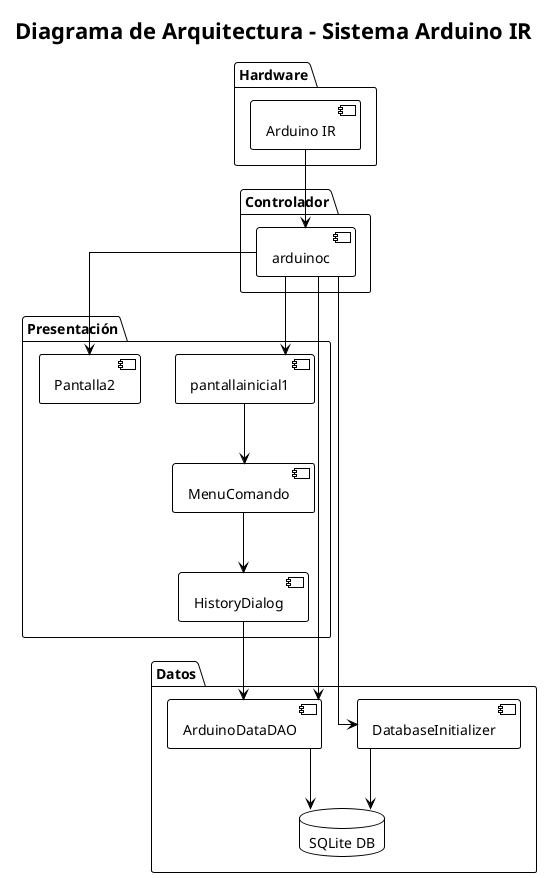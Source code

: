 @startuml Diagrama_Arquitectura_Arduino

!theme plain
skinparam linetype ortho

title Diagrama de Arquitectura - Sistema Arduino IR

package "Presentación" {
    component [pantallainicial1]
    component [Pantalla2]
    component [MenuComando]
    component [HistoryDialog]
}

package "Controlador" {
    component [arduinoc]
}

package "Datos" {
    component [ArduinoDataDAO]
    component [DatabaseInitializer]
    database "SQLite DB" as DB
}

package "Hardware" {
    component [Arduino IR] as HW
}

[arduinoc] --> [pantallainicial1]
[arduinoc] --> [Pantalla2]
[arduinoc] --> [ArduinoDataDAO]
[arduinoc] --> [DatabaseInitializer]
[pantallainicial1] --> [MenuComando]
[MenuComando] --> [HistoryDialog]
[HistoryDialog] --> [ArduinoDataDAO]
[ArduinoDataDAO] --> DB
[DatabaseInitializer] --> DB
[HW] --> [arduinoc]

@enduml
